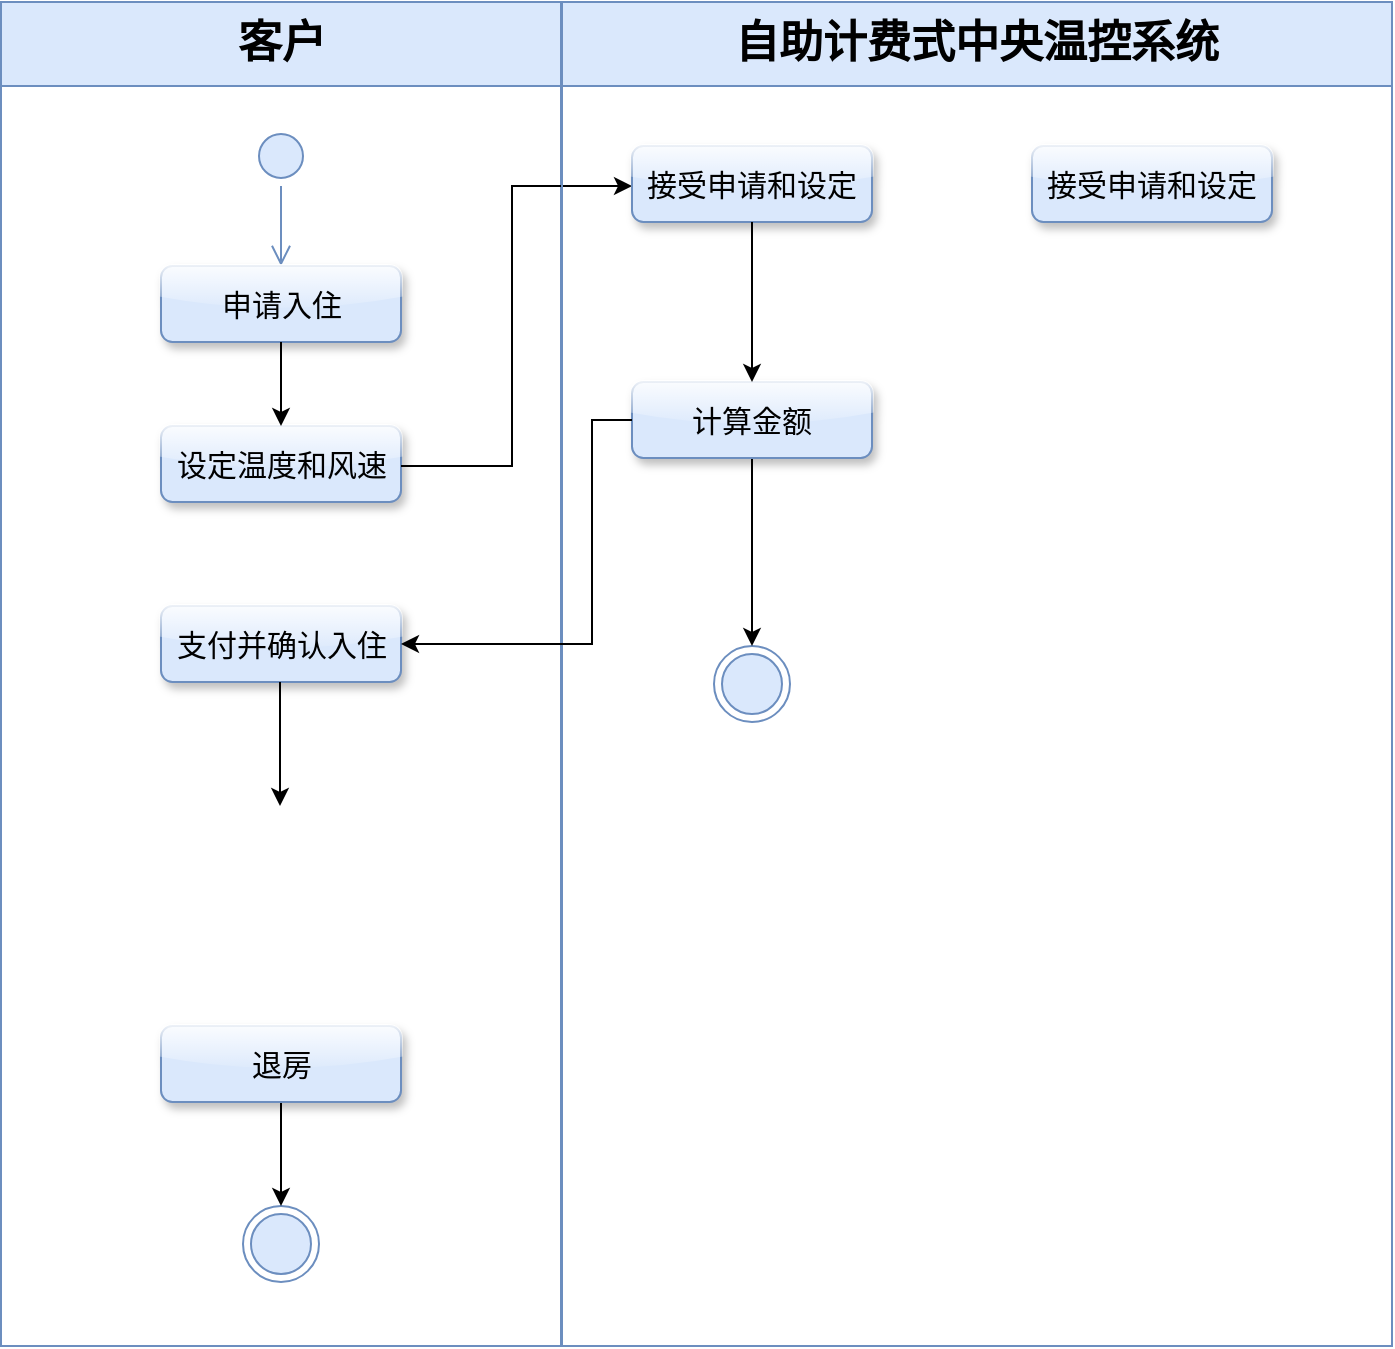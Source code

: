 <mxfile version="24.2.3" type="github">
  <diagram name="Page-1" id="e7e014a7-5840-1c2e-5031-d8a46d1fe8dd">
    <mxGraphModel dx="1312" dy="839" grid="1" gridSize="10" guides="1" tooltips="1" connect="1" arrows="1" fold="1" page="1" pageScale="1" pageWidth="1169" pageHeight="826" background="none" math="0" shadow="0">
      <root>
        <mxCell id="0" />
        <mxCell id="1" parent="0" />
        <mxCell id="2" value="客户" style="swimlane;whiteSpace=wrap;startSize=42;spacing=2;fontSize=22;fillColor=#dae8fc;strokeColor=#6c8ebf;" parent="1" vertex="1">
          <mxGeometry x="164.5" y="128" width="280" height="672" as="geometry" />
        </mxCell>
        <mxCell id="DW6XkfHsGZ68w6ceXy3D-42" value="" style="ellipse;html=1;shape=startState;fillColor=#dae8fc;strokeColor=#6c8ebf;" parent="2" vertex="1">
          <mxGeometry x="125" y="62" width="30" height="30" as="geometry" />
        </mxCell>
        <mxCell id="DW6XkfHsGZ68w6ceXy3D-43" value="" style="edgeStyle=orthogonalEdgeStyle;html=1;verticalAlign=bottom;endArrow=open;endSize=8;strokeColor=#6c8ebf;rounded=0;fillColor=#dae8fc;entryX=0.5;entryY=0;entryDx=0;entryDy=0;" parent="2" source="DW6XkfHsGZ68w6ceXy3D-42" edge="1" target="IsJDGe26gOj1cKziMrOG-3">
          <mxGeometry relative="1" as="geometry">
            <mxPoint x="140" y="152" as="targetPoint" />
          </mxGeometry>
        </mxCell>
        <mxCell id="IsJDGe26gOj1cKziMrOG-3" value="&lt;span style=&quot;font-size: 15px;&quot;&gt;申请入住&lt;/span&gt;" style="whiteSpace=wrap;html=1;fillColor=#dae8fc;strokeColor=#6c8ebf;rounded=1;fillStyle=auto;gradientColor=none;shadow=1;glass=1;" vertex="1" parent="2">
          <mxGeometry x="80" y="132" width="120" height="38" as="geometry" />
        </mxCell>
        <mxCell id="IsJDGe26gOj1cKziMrOG-14" value="" style="ellipse;html=1;shape=endState;fillColor=#dae8fc;strokeColor=#6c8ebf;" vertex="1" parent="2">
          <mxGeometry x="121" y="602" width="38" height="38" as="geometry" />
        </mxCell>
        <mxCell id="IsJDGe26gOj1cKziMrOG-25" value="&lt;span data-sider-select-id=&quot;38f73f38-e0ec-46cb-8511-823266d111c7&quot; style=&quot;font-size: 15px;&quot;&gt;支付并确认入住&lt;/span&gt;" style="whiteSpace=wrap;html=1;fillColor=#dae8fc;strokeColor=#6c8ebf;rounded=1;fillStyle=auto;gradientColor=none;shadow=1;glass=1;" vertex="1" parent="2">
          <mxGeometry x="80" y="302" width="120" height="38" as="geometry" />
        </mxCell>
        <mxCell id="IsJDGe26gOj1cKziMrOG-10" value="&lt;span style=&quot;font-size: 15px;&quot;&gt;设定温度和风速&lt;/span&gt;" style="whiteSpace=wrap;html=1;fillColor=#dae8fc;strokeColor=#6c8ebf;rounded=1;fillStyle=auto;gradientColor=none;shadow=1;glass=1;" vertex="1" parent="2">
          <mxGeometry x="80" y="212" width="120" height="38" as="geometry" />
        </mxCell>
        <mxCell id="IsJDGe26gOj1cKziMrOG-11" value="" style="edgeStyle=orthogonalEdgeStyle;rounded=0;orthogonalLoop=1;jettySize=auto;html=1;" edge="1" parent="2" source="IsJDGe26gOj1cKziMrOG-3" target="IsJDGe26gOj1cKziMrOG-10">
          <mxGeometry relative="1" as="geometry" />
        </mxCell>
        <mxCell id="IsJDGe26gOj1cKziMrOG-12" value="" style="edgeStyle=orthogonalEdgeStyle;rounded=0;orthogonalLoop=1;jettySize=auto;html=1;entryX=0.5;entryY=0;entryDx=0;entryDy=0;exitX=0.5;exitY=1;exitDx=0;exitDy=0;" edge="1" parent="2" source="IsJDGe26gOj1cKziMrOG-28" target="IsJDGe26gOj1cKziMrOG-14">
          <mxGeometry relative="1" as="geometry">
            <mxPoint x="140" y="368" as="targetPoint" />
            <mxPoint x="140.5" y="482" as="sourcePoint" />
          </mxGeometry>
        </mxCell>
        <mxCell id="IsJDGe26gOj1cKziMrOG-28" value="&lt;span style=&quot;font-size: 15px;&quot;&gt;退房&lt;/span&gt;" style="whiteSpace=wrap;html=1;fillColor=#dae8fc;strokeColor=#6c8ebf;rounded=1;fillStyle=auto;gradientColor=none;shadow=1;glass=1;" vertex="1" parent="2">
          <mxGeometry x="80" y="512" width="120" height="38" as="geometry" />
        </mxCell>
        <mxCell id="IsJDGe26gOj1cKziMrOG-29" value="" style="edgeStyle=orthogonalEdgeStyle;rounded=0;orthogonalLoop=1;jettySize=auto;html=1;" edge="1" parent="2" source="IsJDGe26gOj1cKziMrOG-25">
          <mxGeometry relative="1" as="geometry">
            <mxPoint x="139.5" y="402" as="targetPoint" />
          </mxGeometry>
        </mxCell>
        <mxCell id="IsJDGe26gOj1cKziMrOG-24" style="edgeStyle=orthogonalEdgeStyle;rounded=0;orthogonalLoop=1;jettySize=auto;html=1;entryX=0;entryY=0.5;entryDx=0;entryDy=0;" edge="1" parent="1" source="IsJDGe26gOj1cKziMrOG-10" target="IsJDGe26gOj1cKziMrOG-19">
          <mxGeometry relative="1" as="geometry">
            <Array as="points">
              <mxPoint x="420" y="360" />
              <mxPoint x="420" y="220" />
              <mxPoint x="480" y="220" />
            </Array>
          </mxGeometry>
        </mxCell>
        <mxCell id="IsJDGe26gOj1cKziMrOG-16" value="自助计费式中央温控系统" style="swimlane;whiteSpace=wrap;startSize=42;spacing=2;fontSize=22;fillColor=#dae8fc;strokeColor=#6c8ebf;" vertex="1" parent="1">
          <mxGeometry x="445" y="128" width="415" height="672" as="geometry" />
        </mxCell>
        <mxCell id="IsJDGe26gOj1cKziMrOG-19" value="&lt;span style=&quot;font-size: 15px;&quot;&gt;接受申请和设定&lt;/span&gt;" style="whiteSpace=wrap;html=1;fillColor=#dae8fc;strokeColor=#6c8ebf;rounded=1;fillStyle=auto;gradientColor=none;shadow=1;glass=1;" vertex="1" parent="IsJDGe26gOj1cKziMrOG-16">
          <mxGeometry x="35" y="72" width="120" height="38" as="geometry" />
        </mxCell>
        <mxCell id="IsJDGe26gOj1cKziMrOG-20" value="" style="ellipse;html=1;shape=endState;fillColor=#dae8fc;strokeColor=#6c8ebf;" vertex="1" parent="IsJDGe26gOj1cKziMrOG-16">
          <mxGeometry x="76" y="322" width="38" height="38" as="geometry" />
        </mxCell>
        <mxCell id="IsJDGe26gOj1cKziMrOG-21" value="" style="edgeStyle=orthogonalEdgeStyle;rounded=0;orthogonalLoop=1;jettySize=auto;html=1;entryX=0.5;entryY=0;entryDx=0;entryDy=0;" edge="1" parent="IsJDGe26gOj1cKziMrOG-16" source="IsJDGe26gOj1cKziMrOG-22" target="IsJDGe26gOj1cKziMrOG-20">
          <mxGeometry relative="1" as="geometry">
            <mxPoint x="95" y="308" as="targetPoint" />
          </mxGeometry>
        </mxCell>
        <mxCell id="IsJDGe26gOj1cKziMrOG-22" value="&lt;span style=&quot;font-size: 15px;&quot;&gt;计算金额&lt;/span&gt;" style="whiteSpace=wrap;html=1;fillColor=#dae8fc;strokeColor=#6c8ebf;rounded=1;fillStyle=auto;gradientColor=none;shadow=1;glass=1;" vertex="1" parent="IsJDGe26gOj1cKziMrOG-16">
          <mxGeometry x="35" y="190" width="120" height="38" as="geometry" />
        </mxCell>
        <mxCell id="IsJDGe26gOj1cKziMrOG-23" value="" style="edgeStyle=orthogonalEdgeStyle;rounded=0;orthogonalLoop=1;jettySize=auto;html=1;" edge="1" parent="IsJDGe26gOj1cKziMrOG-16" source="IsJDGe26gOj1cKziMrOG-19" target="IsJDGe26gOj1cKziMrOG-22">
          <mxGeometry relative="1" as="geometry" />
        </mxCell>
        <mxCell id="IsJDGe26gOj1cKziMrOG-27" style="edgeStyle=orthogonalEdgeStyle;rounded=0;orthogonalLoop=1;jettySize=auto;html=1;entryX=1;entryY=0.5;entryDx=0;entryDy=0;" edge="1" parent="1" source="IsJDGe26gOj1cKziMrOG-22" target="IsJDGe26gOj1cKziMrOG-25">
          <mxGeometry relative="1" as="geometry">
            <Array as="points">
              <mxPoint x="460" y="337" />
              <mxPoint x="460" y="449" />
            </Array>
          </mxGeometry>
        </mxCell>
        <mxCell id="IsJDGe26gOj1cKziMrOG-31" value="&lt;span style=&quot;font-size: 15px;&quot;&gt;接受申请和设定&lt;/span&gt;" style="whiteSpace=wrap;html=1;fillColor=#dae8fc;strokeColor=#6c8ebf;rounded=1;fillStyle=auto;gradientColor=none;shadow=1;glass=1;" vertex="1" parent="1">
          <mxGeometry x="680" y="200" width="120" height="38" as="geometry" />
        </mxCell>
      </root>
    </mxGraphModel>
  </diagram>
</mxfile>

